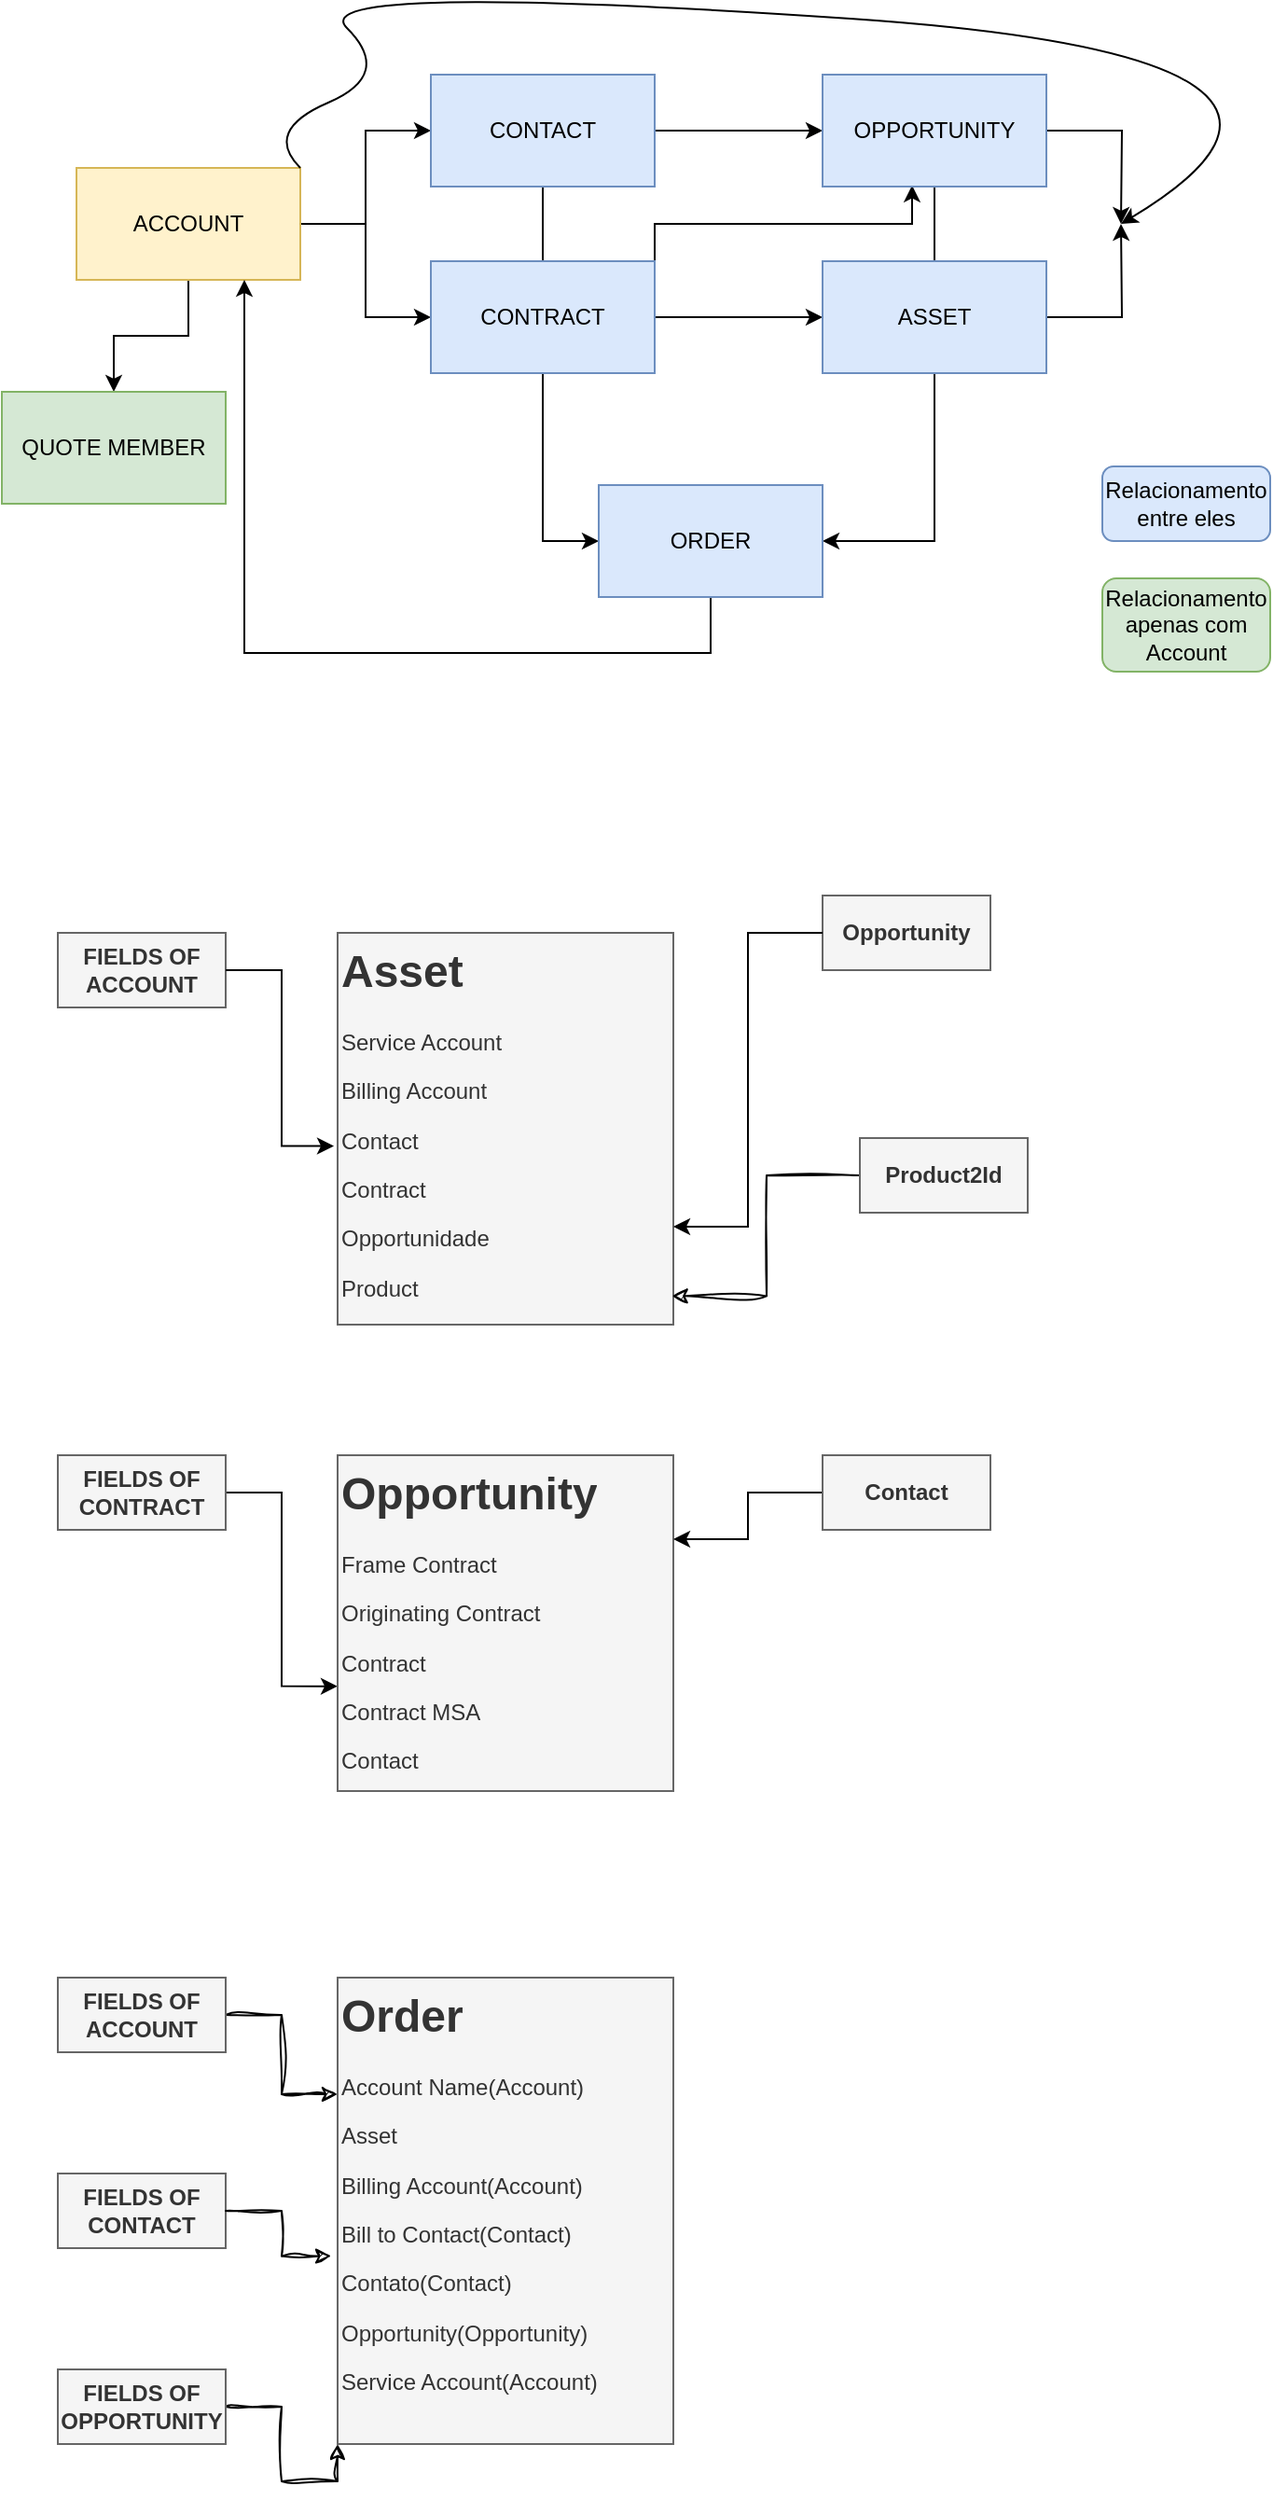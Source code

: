 <mxfile version="24.7.8">
  <diagram name="Página-1" id="YK-ig7AD2aSwV2ss6W18">
    <mxGraphModel dx="1562" dy="879" grid="1" gridSize="10" guides="1" tooltips="1" connect="1" arrows="1" fold="1" page="1" pageScale="1" pageWidth="827" pageHeight="1169" background="none" math="0" shadow="0">
      <root>
        <mxCell id="0" />
        <mxCell id="1" parent="0" />
        <mxCell id="ksj_w1xIKO7h_LKjEYjP-4" style="edgeStyle=orthogonalEdgeStyle;rounded=0;orthogonalLoop=1;jettySize=auto;html=1;entryX=0;entryY=0.5;entryDx=0;entryDy=0;" edge="1" parent="1" source="ksj_w1xIKO7h_LKjEYjP-1" target="ksj_w1xIKO7h_LKjEYjP-3">
          <mxGeometry relative="1" as="geometry" />
        </mxCell>
        <mxCell id="ksj_w1xIKO7h_LKjEYjP-5" style="edgeStyle=orthogonalEdgeStyle;rounded=0;orthogonalLoop=1;jettySize=auto;html=1;entryX=0;entryY=0.5;entryDx=0;entryDy=0;" edge="1" parent="1" source="ksj_w1xIKO7h_LKjEYjP-1" target="ksj_w1xIKO7h_LKjEYjP-2">
          <mxGeometry relative="1" as="geometry" />
        </mxCell>
        <mxCell id="ksj_w1xIKO7h_LKjEYjP-9" style="edgeStyle=orthogonalEdgeStyle;rounded=0;orthogonalLoop=1;jettySize=auto;html=1;exitX=0.5;exitY=1;exitDx=0;exitDy=0;entryX=0.5;entryY=0;entryDx=0;entryDy=0;" edge="1" parent="1" source="ksj_w1xIKO7h_LKjEYjP-1" target="ksj_w1xIKO7h_LKjEYjP-8">
          <mxGeometry relative="1" as="geometry" />
        </mxCell>
        <mxCell id="ksj_w1xIKO7h_LKjEYjP-1" value="ACCOUNT" style="rounded=0;whiteSpace=wrap;html=1;fillColor=#fff2cc;strokeColor=#d6b656;" vertex="1" parent="1">
          <mxGeometry x="40" y="110" width="120" height="60" as="geometry" />
        </mxCell>
        <mxCell id="ksj_w1xIKO7h_LKjEYjP-11" style="edgeStyle=orthogonalEdgeStyle;rounded=0;orthogonalLoop=1;jettySize=auto;html=1;entryX=0;entryY=0.5;entryDx=0;entryDy=0;" edge="1" parent="1" source="ksj_w1xIKO7h_LKjEYjP-2" target="ksj_w1xIKO7h_LKjEYjP-7">
          <mxGeometry relative="1" as="geometry" />
        </mxCell>
        <mxCell id="ksj_w1xIKO7h_LKjEYjP-17" style="edgeStyle=orthogonalEdgeStyle;rounded=0;orthogonalLoop=1;jettySize=auto;html=1;entryX=0;entryY=0.5;entryDx=0;entryDy=0;exitX=0.5;exitY=1;exitDx=0;exitDy=0;" edge="1" parent="1" source="ksj_w1xIKO7h_LKjEYjP-3" target="ksj_w1xIKO7h_LKjEYjP-16">
          <mxGeometry relative="1" as="geometry" />
        </mxCell>
        <mxCell id="ksj_w1xIKO7h_LKjEYjP-25" style="edgeStyle=orthogonalEdgeStyle;rounded=0;orthogonalLoop=1;jettySize=auto;html=1;exitX=1;exitY=0;exitDx=0;exitDy=0;entryX=0.4;entryY=0.989;entryDx=0;entryDy=0;entryPerimeter=0;" edge="1" parent="1" source="ksj_w1xIKO7h_LKjEYjP-2" target="ksj_w1xIKO7h_LKjEYjP-6">
          <mxGeometry relative="1" as="geometry" />
        </mxCell>
        <mxCell id="ksj_w1xIKO7h_LKjEYjP-2" value="CONTRACT" style="rounded=0;whiteSpace=wrap;html=1;fillColor=#dae8fc;strokeColor=#6c8ebf;" vertex="1" parent="1">
          <mxGeometry x="230" y="160" width="120" height="60" as="geometry" />
        </mxCell>
        <mxCell id="ksj_w1xIKO7h_LKjEYjP-10" style="edgeStyle=orthogonalEdgeStyle;rounded=0;orthogonalLoop=1;jettySize=auto;html=1;" edge="1" parent="1" source="ksj_w1xIKO7h_LKjEYjP-3" target="ksj_w1xIKO7h_LKjEYjP-6">
          <mxGeometry relative="1" as="geometry" />
        </mxCell>
        <mxCell id="ksj_w1xIKO7h_LKjEYjP-3" value="CONTACT" style="rounded=0;whiteSpace=wrap;html=1;fillColor=#dae8fc;strokeColor=#6c8ebf;" vertex="1" parent="1">
          <mxGeometry x="230" y="60" width="120" height="60" as="geometry" />
        </mxCell>
        <mxCell id="ksj_w1xIKO7h_LKjEYjP-13" style="edgeStyle=orthogonalEdgeStyle;rounded=0;orthogonalLoop=1;jettySize=auto;html=1;exitX=1;exitY=0.5;exitDx=0;exitDy=0;" edge="1" parent="1" source="ksj_w1xIKO7h_LKjEYjP-6">
          <mxGeometry relative="1" as="geometry">
            <mxPoint x="600" y="140" as="targetPoint" />
          </mxGeometry>
        </mxCell>
        <mxCell id="ksj_w1xIKO7h_LKjEYjP-18" style="edgeStyle=orthogonalEdgeStyle;rounded=0;orthogonalLoop=1;jettySize=auto;html=1;exitX=0.5;exitY=1;exitDx=0;exitDy=0;entryX=1;entryY=0.5;entryDx=0;entryDy=0;" edge="1" parent="1" source="ksj_w1xIKO7h_LKjEYjP-6" target="ksj_w1xIKO7h_LKjEYjP-16">
          <mxGeometry relative="1" as="geometry" />
        </mxCell>
        <mxCell id="ksj_w1xIKO7h_LKjEYjP-6" value="OPPORTUNITY" style="rounded=0;whiteSpace=wrap;html=1;fillColor=#dae8fc;strokeColor=#6c8ebf;" vertex="1" parent="1">
          <mxGeometry x="440" y="60" width="120" height="60" as="geometry" />
        </mxCell>
        <mxCell id="ksj_w1xIKO7h_LKjEYjP-14" style="edgeStyle=orthogonalEdgeStyle;rounded=0;orthogonalLoop=1;jettySize=auto;html=1;" edge="1" parent="1" source="ksj_w1xIKO7h_LKjEYjP-7">
          <mxGeometry relative="1" as="geometry">
            <mxPoint x="600" y="140" as="targetPoint" />
          </mxGeometry>
        </mxCell>
        <mxCell id="ksj_w1xIKO7h_LKjEYjP-7" value="ASSET" style="rounded=0;whiteSpace=wrap;html=1;fillColor=#dae8fc;strokeColor=#6c8ebf;" vertex="1" parent="1">
          <mxGeometry x="440" y="160" width="120" height="60" as="geometry" />
        </mxCell>
        <mxCell id="ksj_w1xIKO7h_LKjEYjP-8" value="QUOTE MEMBER" style="rounded=0;whiteSpace=wrap;html=1;fillColor=#d5e8d4;strokeColor=#82b366;" vertex="1" parent="1">
          <mxGeometry y="230" width="120" height="60" as="geometry" />
        </mxCell>
        <mxCell id="ksj_w1xIKO7h_LKjEYjP-15" value="" style="curved=1;endArrow=classic;html=1;rounded=0;exitX=1;exitY=0;exitDx=0;exitDy=0;" edge="1" parent="1" source="ksj_w1xIKO7h_LKjEYjP-1">
          <mxGeometry width="50" height="50" relative="1" as="geometry">
            <mxPoint x="160" y="60" as="sourcePoint" />
            <mxPoint x="600" y="140" as="targetPoint" />
            <Array as="points">
              <mxPoint x="140" y="90" />
              <mxPoint x="210" y="60" />
              <mxPoint x="160" y="10" />
              <mxPoint x="750" y="50" />
            </Array>
          </mxGeometry>
        </mxCell>
        <mxCell id="ksj_w1xIKO7h_LKjEYjP-20" style="edgeStyle=orthogonalEdgeStyle;rounded=0;orthogonalLoop=1;jettySize=auto;html=1;entryX=0.75;entryY=1;entryDx=0;entryDy=0;" edge="1" parent="1" source="ksj_w1xIKO7h_LKjEYjP-16" target="ksj_w1xIKO7h_LKjEYjP-1">
          <mxGeometry relative="1" as="geometry">
            <Array as="points">
              <mxPoint x="380" y="370" />
              <mxPoint x="130" y="370" />
            </Array>
          </mxGeometry>
        </mxCell>
        <mxCell id="ksj_w1xIKO7h_LKjEYjP-16" value="ORDER" style="rounded=0;whiteSpace=wrap;html=1;fillColor=#dae8fc;strokeColor=#6c8ebf;" vertex="1" parent="1">
          <mxGeometry x="320" y="280" width="120" height="60" as="geometry" />
        </mxCell>
        <mxCell id="ksj_w1xIKO7h_LKjEYjP-21" value="Relacionamento entre eles" style="rounded=1;whiteSpace=wrap;html=1;fillColor=#dae8fc;strokeColor=#6c8ebf;" vertex="1" parent="1">
          <mxGeometry x="590" y="270" width="90" height="40" as="geometry" />
        </mxCell>
        <mxCell id="ksj_w1xIKO7h_LKjEYjP-23" value="Relacionamento apenas com Account" style="rounded=1;whiteSpace=wrap;html=1;fillColor=#d5e8d4;strokeColor=#82b366;" vertex="1" parent="1">
          <mxGeometry x="590" y="330" width="90" height="50" as="geometry" />
        </mxCell>
        <mxCell id="ksj_w1xIKO7h_LKjEYjP-29" value="FIELDS OF ACCOUNT" style="text;html=1;align=center;verticalAlign=middle;whiteSpace=wrap;rounded=0;fontStyle=1;fillColor=#f5f5f5;fontColor=#333333;strokeColor=#666666;" vertex="1" parent="1">
          <mxGeometry x="30" y="520" width="90" height="40" as="geometry" />
        </mxCell>
        <mxCell id="ksj_w1xIKO7h_LKjEYjP-30" value="&lt;h1 style=&quot;margin-top: 0px;&quot;&gt;Asset&lt;/h1&gt;&lt;p&gt;Service Account&lt;/p&gt;&lt;p&gt;Billing Account&lt;/p&gt;&lt;p&gt;Contact&lt;/p&gt;&lt;p&gt;Contract&lt;/p&gt;&lt;p&gt;Opportunidade&lt;/p&gt;&lt;p&gt;Product&lt;/p&gt;&lt;p&gt;&lt;br&gt;&lt;/p&gt;" style="text;html=1;whiteSpace=wrap;overflow=hidden;rounded=0;fillColor=#f5f5f5;fontColor=#333333;strokeColor=#666666;" vertex="1" parent="1">
          <mxGeometry x="180" y="520" width="180" height="210" as="geometry" />
        </mxCell>
        <mxCell id="ksj_w1xIKO7h_LKjEYjP-33" value="Opportunity" style="text;html=1;align=center;verticalAlign=middle;whiteSpace=wrap;rounded=0;fontStyle=1;fillColor=#f5f5f5;fontColor=#333333;strokeColor=#666666;" vertex="1" parent="1">
          <mxGeometry x="440" y="500" width="90" height="40" as="geometry" />
        </mxCell>
        <mxCell id="ksj_w1xIKO7h_LKjEYjP-34" style="edgeStyle=orthogonalEdgeStyle;rounded=0;orthogonalLoop=1;jettySize=auto;html=1;exitX=0;exitY=0.5;exitDx=0;exitDy=0;entryX=1;entryY=0.75;entryDx=0;entryDy=0;" edge="1" parent="1" source="ksj_w1xIKO7h_LKjEYjP-33" target="ksj_w1xIKO7h_LKjEYjP-30">
          <mxGeometry relative="1" as="geometry" />
        </mxCell>
        <mxCell id="ksj_w1xIKO7h_LKjEYjP-35" style="edgeStyle=orthogonalEdgeStyle;rounded=0;orthogonalLoop=1;jettySize=auto;html=1;entryX=-0.011;entryY=0.544;entryDx=0;entryDy=0;entryPerimeter=0;" edge="1" parent="1" source="ksj_w1xIKO7h_LKjEYjP-29" target="ksj_w1xIKO7h_LKjEYjP-30">
          <mxGeometry relative="1" as="geometry" />
        </mxCell>
        <mxCell id="ksj_w1xIKO7h_LKjEYjP-38" style="edgeStyle=orthogonalEdgeStyle;rounded=0;orthogonalLoop=1;jettySize=auto;html=1;entryX=0;entryY=0.688;entryDx=0;entryDy=0;entryPerimeter=0;" edge="1" parent="1" source="ksj_w1xIKO7h_LKjEYjP-36" target="ksj_w1xIKO7h_LKjEYjP-37">
          <mxGeometry relative="1" as="geometry" />
        </mxCell>
        <mxCell id="ksj_w1xIKO7h_LKjEYjP-36" value="FIELDS OF CONTRACT" style="text;html=1;align=center;verticalAlign=middle;whiteSpace=wrap;rounded=0;fontStyle=1;fillColor=#f5f5f5;fontColor=#333333;strokeColor=#666666;" vertex="1" parent="1">
          <mxGeometry x="30" y="800" width="90" height="40" as="geometry" />
        </mxCell>
        <mxCell id="ksj_w1xIKO7h_LKjEYjP-37" value="&lt;h1 style=&quot;margin-top: 0px;&quot;&gt;Opportunity&lt;/h1&gt;&lt;p&gt;Frame Contract&lt;/p&gt;&lt;p&gt;Originating Contract&lt;/p&gt;&lt;p&gt;Contract&lt;/p&gt;&lt;p&gt;Contract MSA&lt;/p&gt;&lt;p&gt;Contact&lt;/p&gt;" style="text;html=1;whiteSpace=wrap;overflow=hidden;rounded=0;fillColor=#f5f5f5;fontColor=#333333;strokeColor=#666666;" vertex="1" parent="1">
          <mxGeometry x="180" y="800" width="180" height="180" as="geometry" />
        </mxCell>
        <mxCell id="ksj_w1xIKO7h_LKjEYjP-40" style="edgeStyle=orthogonalEdgeStyle;rounded=0;orthogonalLoop=1;jettySize=auto;html=1;entryX=1;entryY=0.25;entryDx=0;entryDy=0;" edge="1" parent="1" source="ksj_w1xIKO7h_LKjEYjP-39" target="ksj_w1xIKO7h_LKjEYjP-37">
          <mxGeometry relative="1" as="geometry" />
        </mxCell>
        <mxCell id="ksj_w1xIKO7h_LKjEYjP-39" value="Contact" style="text;html=1;align=center;verticalAlign=middle;whiteSpace=wrap;rounded=0;fontStyle=1;fillColor=#f5f5f5;fontColor=#333333;strokeColor=#666666;" vertex="1" parent="1">
          <mxGeometry x="440" y="800" width="90" height="40" as="geometry" />
        </mxCell>
        <mxCell id="ksj_w1xIKO7h_LKjEYjP-49" style="edgeStyle=orthogonalEdgeStyle;rounded=0;sketch=1;hachureGap=4;jiggle=2;curveFitting=1;orthogonalLoop=1;jettySize=auto;html=1;entryX=0;entryY=0.25;entryDx=0;entryDy=0;fontFamily=Architects Daughter;fontSource=https%3A%2F%2Ffonts.googleapis.com%2Fcss%3Ffamily%3DArchitects%2BDaughter;" edge="1" parent="1" source="ksj_w1xIKO7h_LKjEYjP-42" target="ksj_w1xIKO7h_LKjEYjP-43">
          <mxGeometry relative="1" as="geometry" />
        </mxCell>
        <mxCell id="ksj_w1xIKO7h_LKjEYjP-42" value="FIELDS OF ACCOUNT" style="text;html=1;align=center;verticalAlign=middle;whiteSpace=wrap;rounded=0;fontStyle=1;fillColor=#f5f5f5;fontColor=#333333;strokeColor=#666666;" vertex="1" parent="1">
          <mxGeometry x="30" y="1080" width="90" height="40" as="geometry" />
        </mxCell>
        <mxCell id="ksj_w1xIKO7h_LKjEYjP-43" value="&lt;h1 style=&quot;margin-top: 0px;&quot;&gt;Order&lt;/h1&gt;&lt;p&gt;Account Name(Account)&lt;/p&gt;&lt;p&gt;Asset&lt;/p&gt;&lt;p&gt;Billing Account(Account)&lt;/p&gt;&lt;p&gt;Bill to Contact(Contact)&lt;/p&gt;&lt;p&gt;Contato(Contact)&lt;/p&gt;&lt;p&gt;Opportunity(Opportunity)&lt;/p&gt;&lt;p&gt;Service Account(Account)&lt;/p&gt;" style="text;html=1;whiteSpace=wrap;overflow=hidden;rounded=0;fillColor=#f5f5f5;fontColor=#333333;strokeColor=#666666;" vertex="1" parent="1">
          <mxGeometry x="180" y="1080" width="180" height="250" as="geometry" />
        </mxCell>
        <mxCell id="ksj_w1xIKO7h_LKjEYjP-44" value="FIELDS OF CONTACT" style="text;html=1;align=center;verticalAlign=middle;whiteSpace=wrap;rounded=0;fontStyle=1;fillColor=#f5f5f5;fontColor=#333333;strokeColor=#666666;" vertex="1" parent="1">
          <mxGeometry x="30" y="1185" width="90" height="40" as="geometry" />
        </mxCell>
        <mxCell id="ksj_w1xIKO7h_LKjEYjP-51" style="edgeStyle=orthogonalEdgeStyle;rounded=0;sketch=1;hachureGap=4;jiggle=2;curveFitting=1;orthogonalLoop=1;jettySize=auto;html=1;exitX=1;exitY=0.5;exitDx=0;exitDy=0;entryX=0;entryY=1;entryDx=0;entryDy=0;fontFamily=Architects Daughter;fontSource=https%3A%2F%2Ffonts.googleapis.com%2Fcss%3Ffamily%3DArchitects%2BDaughter;" edge="1" parent="1" source="ksj_w1xIKO7h_LKjEYjP-45" target="ksj_w1xIKO7h_LKjEYjP-43">
          <mxGeometry relative="1" as="geometry" />
        </mxCell>
        <mxCell id="ksj_w1xIKO7h_LKjEYjP-45" value="FIELDS OF OPPORTUNITY" style="text;html=1;align=center;verticalAlign=middle;whiteSpace=wrap;rounded=0;fontStyle=1;fillColor=#f5f5f5;fontColor=#333333;strokeColor=#666666;" vertex="1" parent="1">
          <mxGeometry x="30" y="1290" width="90" height="40" as="geometry" />
        </mxCell>
        <mxCell id="ksj_w1xIKO7h_LKjEYjP-50" style="edgeStyle=orthogonalEdgeStyle;rounded=0;sketch=1;hachureGap=4;jiggle=2;curveFitting=1;orthogonalLoop=1;jettySize=auto;html=1;exitX=1;exitY=0.5;exitDx=0;exitDy=0;entryX=-0.019;entryY=0.597;entryDx=0;entryDy=0;entryPerimeter=0;fontFamily=Architects Daughter;fontSource=https%3A%2F%2Ffonts.googleapis.com%2Fcss%3Ffamily%3DArchitects%2BDaughter;" edge="1" parent="1" source="ksj_w1xIKO7h_LKjEYjP-44" target="ksj_w1xIKO7h_LKjEYjP-43">
          <mxGeometry relative="1" as="geometry" />
        </mxCell>
        <mxCell id="ksj_w1xIKO7h_LKjEYjP-53" style="edgeStyle=orthogonalEdgeStyle;rounded=0;sketch=1;hachureGap=4;jiggle=2;curveFitting=1;orthogonalLoop=1;jettySize=auto;html=1;entryX=0.996;entryY=0.927;entryDx=0;entryDy=0;fontFamily=Architects Daughter;fontSource=https%3A%2F%2Ffonts.googleapis.com%2Fcss%3Ffamily%3DArchitects%2BDaughter;entryPerimeter=0;" edge="1" parent="1" source="ksj_w1xIKO7h_LKjEYjP-52" target="ksj_w1xIKO7h_LKjEYjP-30">
          <mxGeometry relative="1" as="geometry" />
        </mxCell>
        <mxCell id="ksj_w1xIKO7h_LKjEYjP-52" value="Product2Id" style="text;html=1;align=center;verticalAlign=middle;whiteSpace=wrap;rounded=0;fontStyle=1;fillColor=#f5f5f5;fontColor=#333333;strokeColor=#666666;" vertex="1" parent="1">
          <mxGeometry x="460" y="630" width="90" height="40" as="geometry" />
        </mxCell>
      </root>
    </mxGraphModel>
  </diagram>
</mxfile>
